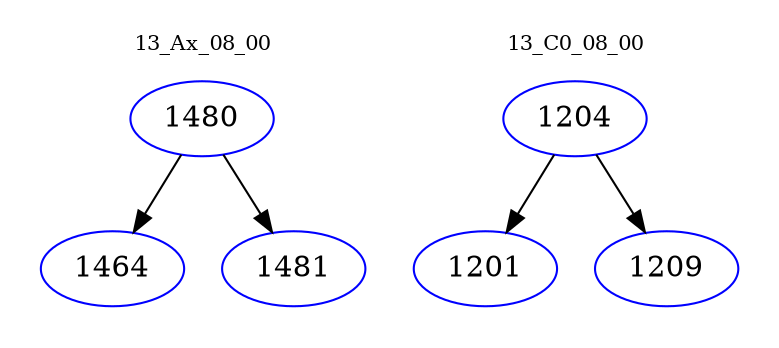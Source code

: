 digraph{
subgraph cluster_0 {
color = white
label = "13_Ax_08_00";
fontsize=10;
T0_1480 [label="1480", color="blue"]
T0_1480 -> T0_1464 [color="black"]
T0_1464 [label="1464", color="blue"]
T0_1480 -> T0_1481 [color="black"]
T0_1481 [label="1481", color="blue"]
}
subgraph cluster_1 {
color = white
label = "13_C0_08_00";
fontsize=10;
T1_1204 [label="1204", color="blue"]
T1_1204 -> T1_1201 [color="black"]
T1_1201 [label="1201", color="blue"]
T1_1204 -> T1_1209 [color="black"]
T1_1209 [label="1209", color="blue"]
}
}

